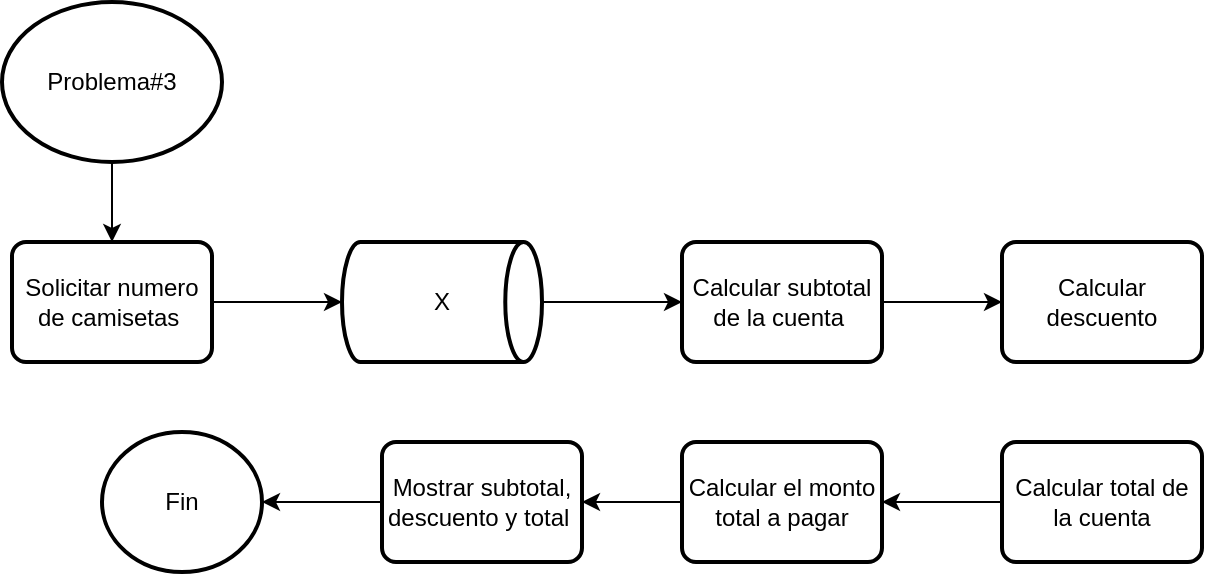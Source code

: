 <mxfile version="21.7.2" type="github">
  <diagram id="C5RBs43oDa-KdzZeNtuy" name="Page-1">
    <mxGraphModel dx="794" dy="503" grid="1" gridSize="10" guides="1" tooltips="1" connect="1" arrows="1" fold="1" page="1" pageScale="1" pageWidth="827" pageHeight="1169" math="0" shadow="0">
      <root>
        <mxCell id="WIyWlLk6GJQsqaUBKTNV-0" />
        <mxCell id="WIyWlLk6GJQsqaUBKTNV-1" parent="WIyWlLk6GJQsqaUBKTNV-0" />
        <mxCell id="O3Nd_2ALyTSPaAK3VArU-2" style="edgeStyle=orthogonalEdgeStyle;rounded=0;orthogonalLoop=1;jettySize=auto;html=1;exitX=0.5;exitY=1;exitDx=0;exitDy=0;exitPerimeter=0;entryX=0.5;entryY=0;entryDx=0;entryDy=0;" parent="WIyWlLk6GJQsqaUBKTNV-1" source="O3Nd_2ALyTSPaAK3VArU-0" target="O3Nd_2ALyTSPaAK3VArU-1" edge="1">
          <mxGeometry relative="1" as="geometry" />
        </mxCell>
        <mxCell id="O3Nd_2ALyTSPaAK3VArU-0" value="&lt;font style=&quot;vertical-align: inherit;&quot;&gt;&lt;font style=&quot;vertical-align: inherit;&quot;&gt;Problema#3&lt;/font&gt;&lt;/font&gt;" style="strokeWidth=2;html=1;shape=mxgraph.flowchart.start_2;whiteSpace=wrap;rounded=1;" parent="WIyWlLk6GJQsqaUBKTNV-1" vertex="1">
          <mxGeometry x="20" y="10" width="110" height="80" as="geometry" />
        </mxCell>
        <mxCell id="O3Nd_2ALyTSPaAK3VArU-13" style="edgeStyle=orthogonalEdgeStyle;rounded=0;orthogonalLoop=1;jettySize=auto;html=1;exitX=1;exitY=0.5;exitDx=0;exitDy=0;entryX=0;entryY=0.5;entryDx=0;entryDy=0;entryPerimeter=0;" parent="WIyWlLk6GJQsqaUBKTNV-1" source="O3Nd_2ALyTSPaAK3VArU-1" target="O3Nd_2ALyTSPaAK3VArU-12" edge="1">
          <mxGeometry relative="1" as="geometry" />
        </mxCell>
        <mxCell id="O3Nd_2ALyTSPaAK3VArU-1" value="&lt;font style=&quot;vertical-align: inherit;&quot;&gt;&lt;font style=&quot;vertical-align: inherit;&quot;&gt;Solicitar numero de camisetas&amp;nbsp;&lt;/font&gt;&lt;/font&gt;" style="rounded=1;whiteSpace=wrap;html=1;absoluteArcSize=1;arcSize=14;strokeWidth=2;" parent="WIyWlLk6GJQsqaUBKTNV-1" vertex="1">
          <mxGeometry x="25" y="130" width="100" height="60" as="geometry" />
        </mxCell>
        <mxCell id="O3Nd_2ALyTSPaAK3VArU-16" style="edgeStyle=orthogonalEdgeStyle;rounded=0;orthogonalLoop=1;jettySize=auto;html=1;exitX=1;exitY=0.5;exitDx=0;exitDy=0;entryX=0;entryY=0.5;entryDx=0;entryDy=0;" parent="WIyWlLk6GJQsqaUBKTNV-1" source="O3Nd_2ALyTSPaAK3VArU-4" target="O3Nd_2ALyTSPaAK3VArU-6" edge="1">
          <mxGeometry relative="1" as="geometry" />
        </mxCell>
        <mxCell id="O3Nd_2ALyTSPaAK3VArU-4" value="&lt;font style=&quot;vertical-align: inherit;&quot;&gt;&lt;font style=&quot;vertical-align: inherit;&quot;&gt;Calcular subtotal de la cuenta&amp;nbsp;&lt;/font&gt;&lt;/font&gt;" style="rounded=1;whiteSpace=wrap;html=1;absoluteArcSize=1;arcSize=14;strokeWidth=2;" parent="WIyWlLk6GJQsqaUBKTNV-1" vertex="1">
          <mxGeometry x="360" y="130" width="100" height="60" as="geometry" />
        </mxCell>
        <mxCell id="O3Nd_2ALyTSPaAK3VArU-6" value="&lt;font style=&quot;vertical-align: inherit;&quot;&gt;&lt;font style=&quot;vertical-align: inherit;&quot;&gt;Calcular descuento&lt;/font&gt;&lt;/font&gt;" style="rounded=1;whiteSpace=wrap;html=1;absoluteArcSize=1;arcSize=14;strokeWidth=2;" parent="WIyWlLk6GJQsqaUBKTNV-1" vertex="1">
          <mxGeometry x="520" y="130" width="100" height="60" as="geometry" />
        </mxCell>
        <mxCell id="SZbxEGOmJBCaxf82diFX-3" style="edgeStyle=orthogonalEdgeStyle;rounded=0;orthogonalLoop=1;jettySize=auto;html=1;exitX=0;exitY=0.5;exitDx=0;exitDy=0;entryX=1;entryY=0.5;entryDx=0;entryDy=0;entryPerimeter=0;" edge="1" parent="WIyWlLk6GJQsqaUBKTNV-1" source="O3Nd_2ALyTSPaAK3VArU-7" target="SZbxEGOmJBCaxf82diFX-1">
          <mxGeometry relative="1" as="geometry" />
        </mxCell>
        <mxCell id="O3Nd_2ALyTSPaAK3VArU-7" value="&lt;font style=&quot;vertical-align: inherit;&quot;&gt;&lt;font style=&quot;vertical-align: inherit;&quot;&gt;&lt;font style=&quot;vertical-align: inherit;&quot;&gt;&lt;font style=&quot;vertical-align: inherit;&quot;&gt;Mostrar subtotal, descuento y total&amp;nbsp;&lt;/font&gt;&lt;/font&gt;&lt;/font&gt;&lt;/font&gt;" style="rounded=1;whiteSpace=wrap;html=1;absoluteArcSize=1;arcSize=14;strokeWidth=2;" parent="WIyWlLk6GJQsqaUBKTNV-1" vertex="1">
          <mxGeometry x="210" y="230" width="100" height="60" as="geometry" />
        </mxCell>
        <mxCell id="SZbxEGOmJBCaxf82diFX-0" style="edgeStyle=orthogonalEdgeStyle;rounded=0;orthogonalLoop=1;jettySize=auto;html=1;exitX=0;exitY=0.5;exitDx=0;exitDy=0;entryX=1;entryY=0.5;entryDx=0;entryDy=0;" edge="1" parent="WIyWlLk6GJQsqaUBKTNV-1" source="O3Nd_2ALyTSPaAK3VArU-8" target="O3Nd_2ALyTSPaAK3VArU-10">
          <mxGeometry relative="1" as="geometry" />
        </mxCell>
        <mxCell id="O3Nd_2ALyTSPaAK3VArU-8" value="&lt;font style=&quot;vertical-align: inherit;&quot;&gt;&lt;font style=&quot;vertical-align: inherit;&quot;&gt;Calcular total de la cuenta&lt;/font&gt;&lt;/font&gt;" style="rounded=1;whiteSpace=wrap;html=1;absoluteArcSize=1;arcSize=14;strokeWidth=2;" parent="WIyWlLk6GJQsqaUBKTNV-1" vertex="1">
          <mxGeometry x="520" y="230" width="100" height="60" as="geometry" />
        </mxCell>
        <mxCell id="SZbxEGOmJBCaxf82diFX-2" style="edgeStyle=orthogonalEdgeStyle;rounded=0;orthogonalLoop=1;jettySize=auto;html=1;exitX=0;exitY=0.5;exitDx=0;exitDy=0;entryX=1;entryY=0.5;entryDx=0;entryDy=0;" edge="1" parent="WIyWlLk6GJQsqaUBKTNV-1" source="O3Nd_2ALyTSPaAK3VArU-10" target="O3Nd_2ALyTSPaAK3VArU-7">
          <mxGeometry relative="1" as="geometry" />
        </mxCell>
        <mxCell id="O3Nd_2ALyTSPaAK3VArU-10" value="Calcular el monto total a pagar" style="rounded=1;whiteSpace=wrap;html=1;absoluteArcSize=1;arcSize=14;strokeWidth=2;" parent="WIyWlLk6GJQsqaUBKTNV-1" vertex="1">
          <mxGeometry x="360" y="230" width="100" height="60" as="geometry" />
        </mxCell>
        <mxCell id="O3Nd_2ALyTSPaAK3VArU-14" style="edgeStyle=orthogonalEdgeStyle;rounded=0;orthogonalLoop=1;jettySize=auto;html=1;exitX=1;exitY=0.5;exitDx=0;exitDy=0;exitPerimeter=0;entryX=0;entryY=0.5;entryDx=0;entryDy=0;" parent="WIyWlLk6GJQsqaUBKTNV-1" source="O3Nd_2ALyTSPaAK3VArU-12" target="O3Nd_2ALyTSPaAK3VArU-4" edge="1">
          <mxGeometry relative="1" as="geometry" />
        </mxCell>
        <mxCell id="O3Nd_2ALyTSPaAK3VArU-12" value="&lt;font style=&quot;vertical-align: inherit;&quot;&gt;&lt;font style=&quot;vertical-align: inherit;&quot;&gt;X&lt;/font&gt;&lt;/font&gt;" style="strokeWidth=2;html=1;shape=mxgraph.flowchart.direct_data;whiteSpace=wrap;" parent="WIyWlLk6GJQsqaUBKTNV-1" vertex="1">
          <mxGeometry x="190" y="130" width="100" height="60" as="geometry" />
        </mxCell>
        <mxCell id="SZbxEGOmJBCaxf82diFX-1" value="&lt;font style=&quot;vertical-align: inherit;&quot;&gt;&lt;font style=&quot;vertical-align: inherit;&quot;&gt;&lt;font style=&quot;vertical-align: inherit;&quot;&gt;&lt;font style=&quot;vertical-align: inherit;&quot;&gt;Fin&lt;/font&gt;&lt;/font&gt;&lt;/font&gt;&lt;/font&gt;" style="strokeWidth=2;html=1;shape=mxgraph.flowchart.start_2;whiteSpace=wrap;rounded=1;" vertex="1" parent="WIyWlLk6GJQsqaUBKTNV-1">
          <mxGeometry x="70" y="225" width="80" height="70" as="geometry" />
        </mxCell>
      </root>
    </mxGraphModel>
  </diagram>
</mxfile>
